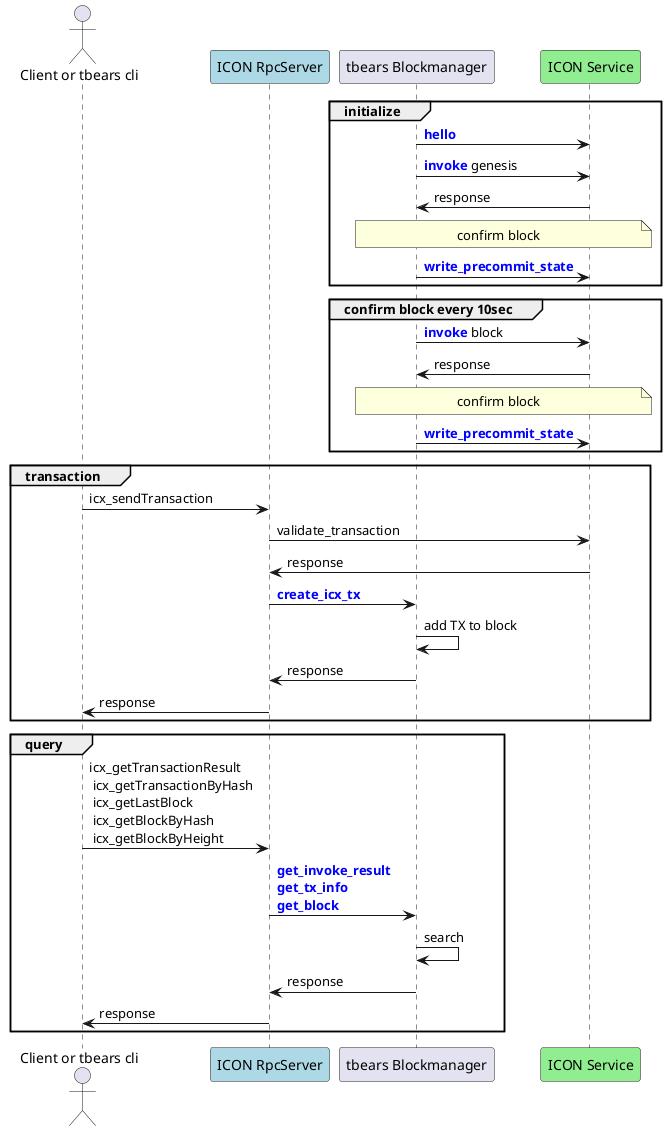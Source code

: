 @startuml tbears blockmanager work flow

actor "Client or tbears cli" as client
participant "ICON RpcServer" as rpcserver #lightblue
participant "tbears Blockmanager" as blockmanager
participant "ICON Service" as icon #lightgreen

group initialize
blockmanager -> icon : <font color=blue><b>hello
blockmanager -> icon : <font color=blue><b>invoke</b></font> genesis
icon -> blockmanager : response
note over blockmanager, icon: confirm block
blockmanager -> icon : <font color=blue><b>write_precommit_state
end

group confirm block every 10sec
blockmanager -> icon : <font color=blue><b>invoke</b></font> block
icon -> blockmanager : response
note over blockmanager, icon: confirm block
blockmanager -> icon : <font color=blue><b>write_precommit_state
end

group transaction

client -> rpcserver: icx_sendTransaction
rpcserver -> icon : validate_transaction
icon -> rpcserver : response
rpcserver -> blockmanager : <font color=blue><b>create_icx_tx
blockmanager -> blockmanager : add TX to block
blockmanager -> rpcserver : response
rpcserver -> client : response

end

group query

client -> rpcserver: icx_getTransactionResult\n icx_getTransactionByHash\n icx_getLastBlock\n icx_getBlockByHash\n icx_getBlockByHeight
rpcserver -> blockmanager : <font color=blue><b>get_invoke_result\n<font color=blue><b>get_tx_info\n<font color=blue><b>get_block
blockmanager -> blockmanager : search
blockmanager -> rpcserver : response
rpcserver -> client : response

end

@enduml
